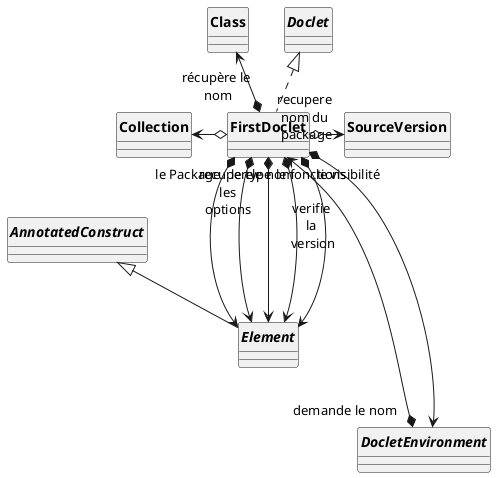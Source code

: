 @startuml
'https://plantuml.com/sequence-diagram
skinparam classAttributeIconSize 0
skinparam classFontStyle Bold
skinparam style strictuml

' Class: permet de récuperer le .Class qui récupère les noms des class
class Class {}

' appelle class
class FirstDoclet implements Doclet{}

interface Element extends AnnotatedConstruct{}
' on va chercher dans first class le get name de class
interface DocletEnvironment {}

class Collection{}

enum SourceVersion{}

' Désolée après une heure à bouger les flèches dans tous les sens
' Je n'ai pas réussi faire plus visible que ca :)

FirstDoclet "récupère le\n nom" *-u-> Class
DocletEnvironment "demande le nom" *---u-> FirstDoclet
FirstDoclet "recupere\n les\n options" o---l-> Collection
FirstDoclet "\n\nverifie \nla \nversion" o--r> SourceVersion
FirstDoclet "recupere \nnom du \npackage" *--> DocletEnvironment


FirstDoclet "le type" *--> Element
FirstDoclet "le nom" *--> Element
FirstDoclet "le Package" *--> Element
FirstDoclet "le fonctions" *-d--> Element
FirstDoclet "le visibilité" *--> Element

@enduml